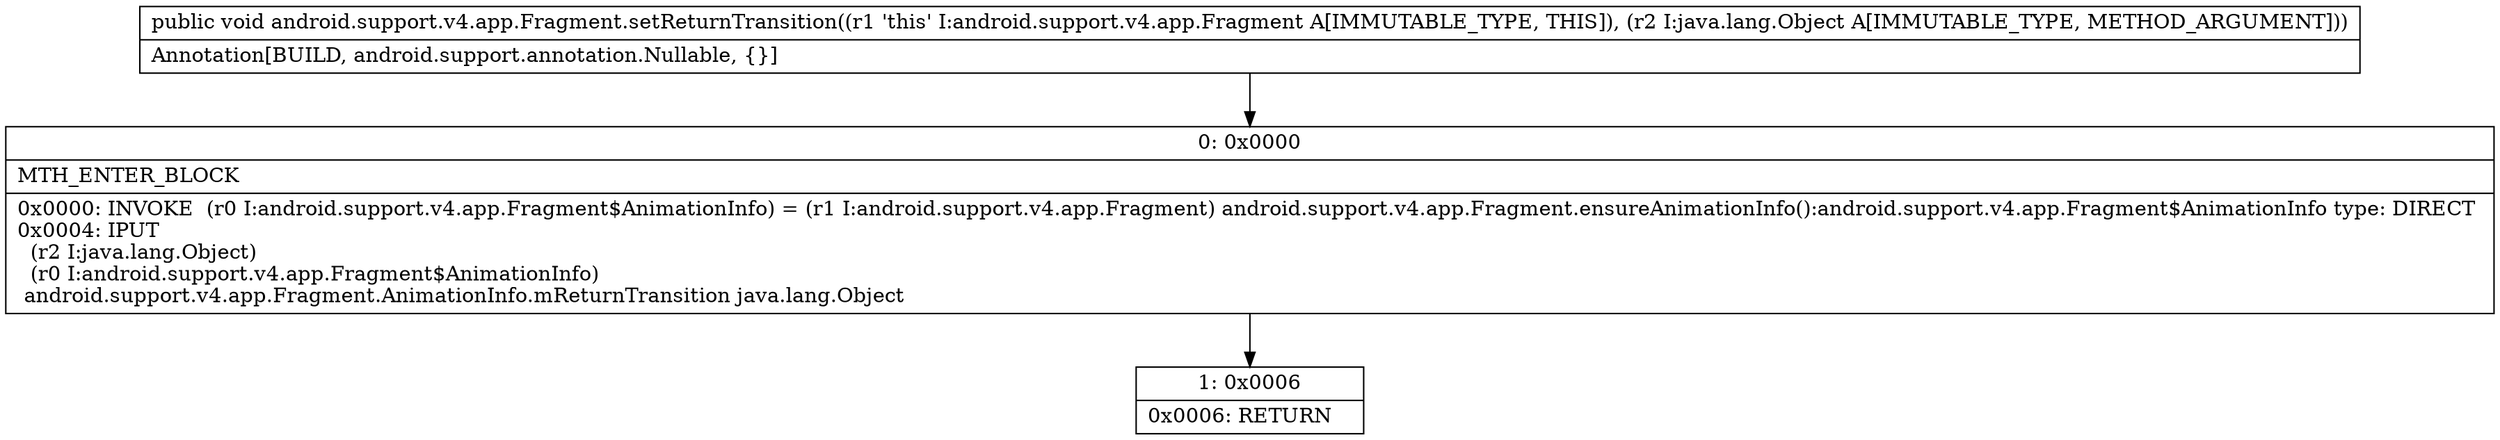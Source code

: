 digraph "CFG forandroid.support.v4.app.Fragment.setReturnTransition(Ljava\/lang\/Object;)V" {
Node_0 [shape=record,label="{0\:\ 0x0000|MTH_ENTER_BLOCK\l|0x0000: INVOKE  (r0 I:android.support.v4.app.Fragment$AnimationInfo) = (r1 I:android.support.v4.app.Fragment) android.support.v4.app.Fragment.ensureAnimationInfo():android.support.v4.app.Fragment$AnimationInfo type: DIRECT \l0x0004: IPUT  \l  (r2 I:java.lang.Object)\l  (r0 I:android.support.v4.app.Fragment$AnimationInfo)\l android.support.v4.app.Fragment.AnimationInfo.mReturnTransition java.lang.Object \l}"];
Node_1 [shape=record,label="{1\:\ 0x0006|0x0006: RETURN   \l}"];
MethodNode[shape=record,label="{public void android.support.v4.app.Fragment.setReturnTransition((r1 'this' I:android.support.v4.app.Fragment A[IMMUTABLE_TYPE, THIS]), (r2 I:java.lang.Object A[IMMUTABLE_TYPE, METHOD_ARGUMENT]))  | Annotation[BUILD, android.support.annotation.Nullable, \{\}]\l}"];
MethodNode -> Node_0;
Node_0 -> Node_1;
}

